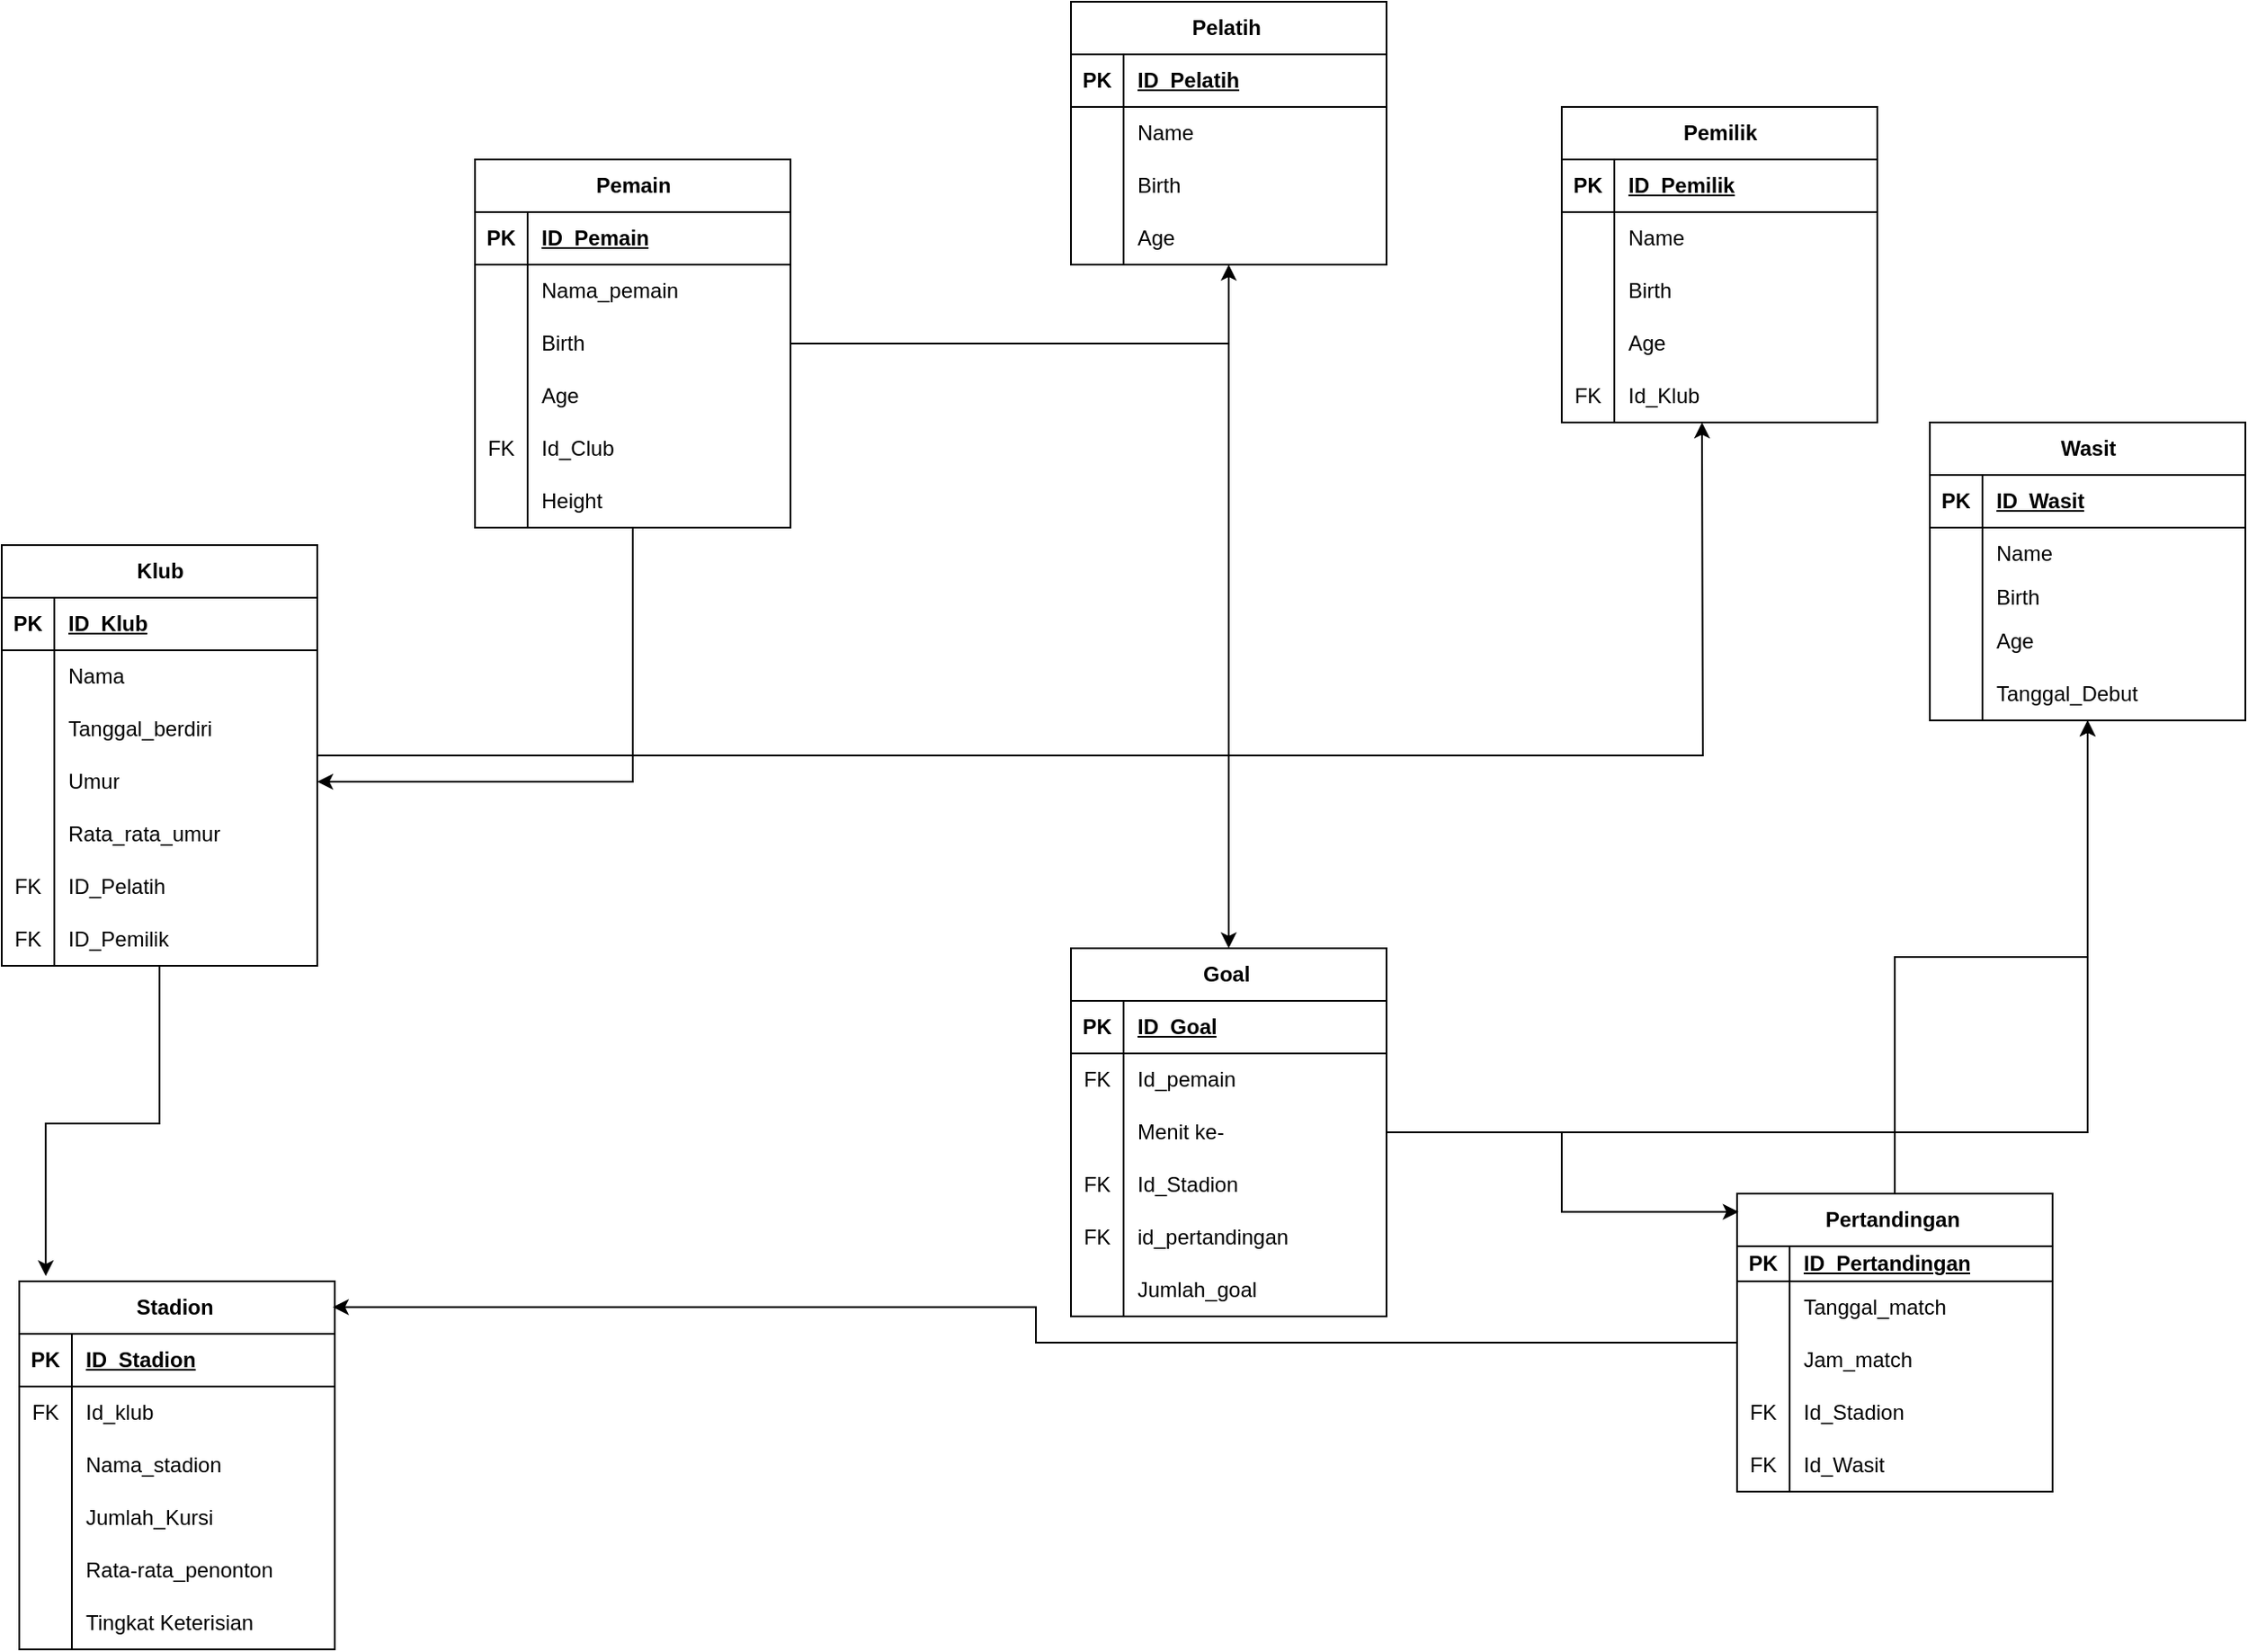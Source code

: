 <mxfile version="22.1.18" type="github">
  <diagram name="Page-1" id="god0_JiCSgRjfPZNy23H">
    <mxGraphModel dx="2087" dy="886" grid="1" gridSize="10" guides="1" tooltips="1" connect="1" arrows="1" fold="1" page="1" pageScale="1" pageWidth="1400" pageHeight="850" math="0" shadow="0">
      <root>
        <mxCell id="0" />
        <mxCell id="1" parent="0" />
        <mxCell id="mypdiia33xpa7MlyxXnr-2" style="edgeStyle=orthogonalEdgeStyle;rounded=0;orthogonalLoop=1;jettySize=auto;html=1;entryX=1;entryY=0.5;entryDx=0;entryDy=0;" parent="1" source="YpQGKmMzujjO2V1n66nq-1" target="YpQGKmMzujjO2V1n66nq-116" edge="1">
          <mxGeometry relative="1" as="geometry">
            <mxPoint x="250" y="740" as="targetPoint" />
          </mxGeometry>
        </mxCell>
        <mxCell id="mypdiia33xpa7MlyxXnr-3" style="edgeStyle=orthogonalEdgeStyle;rounded=0;orthogonalLoop=1;jettySize=auto;html=1;" parent="1" source="YpQGKmMzujjO2V1n66nq-1" target="YpQGKmMzujjO2V1n66nq-141" edge="1">
          <mxGeometry relative="1" as="geometry" />
        </mxCell>
        <mxCell id="YpQGKmMzujjO2V1n66nq-1" value="Pemain" style="shape=table;startSize=30;container=1;collapsible=1;childLayout=tableLayout;fixedRows=1;rowLines=0;fontStyle=1;align=center;resizeLast=1;html=1;" parent="1" vertex="1">
          <mxGeometry x="350" y="530" width="180" height="210" as="geometry" />
        </mxCell>
        <mxCell id="YpQGKmMzujjO2V1n66nq-2" value="" style="shape=tableRow;horizontal=0;startSize=0;swimlaneHead=0;swimlaneBody=0;fillColor=none;collapsible=0;dropTarget=0;points=[[0,0.5],[1,0.5]];portConstraint=eastwest;top=0;left=0;right=0;bottom=1;" parent="YpQGKmMzujjO2V1n66nq-1" vertex="1">
          <mxGeometry y="30" width="180" height="30" as="geometry" />
        </mxCell>
        <mxCell id="YpQGKmMzujjO2V1n66nq-3" value="PK" style="shape=partialRectangle;connectable=0;fillColor=none;top=0;left=0;bottom=0;right=0;fontStyle=1;overflow=hidden;whiteSpace=wrap;html=1;" parent="YpQGKmMzujjO2V1n66nq-2" vertex="1">
          <mxGeometry width="30" height="30" as="geometry">
            <mxRectangle width="30" height="30" as="alternateBounds" />
          </mxGeometry>
        </mxCell>
        <mxCell id="YpQGKmMzujjO2V1n66nq-4" value="ID_Pemain" style="shape=partialRectangle;connectable=0;fillColor=none;top=0;left=0;bottom=0;right=0;align=left;spacingLeft=6;fontStyle=5;overflow=hidden;whiteSpace=wrap;html=1;" parent="YpQGKmMzujjO2V1n66nq-2" vertex="1">
          <mxGeometry x="30" width="150" height="30" as="geometry">
            <mxRectangle width="150" height="30" as="alternateBounds" />
          </mxGeometry>
        </mxCell>
        <mxCell id="YpQGKmMzujjO2V1n66nq-5" value="" style="shape=tableRow;horizontal=0;startSize=0;swimlaneHead=0;swimlaneBody=0;fillColor=none;collapsible=0;dropTarget=0;points=[[0,0.5],[1,0.5]];portConstraint=eastwest;top=0;left=0;right=0;bottom=0;" parent="YpQGKmMzujjO2V1n66nq-1" vertex="1">
          <mxGeometry y="60" width="180" height="30" as="geometry" />
        </mxCell>
        <mxCell id="YpQGKmMzujjO2V1n66nq-6" value="" style="shape=partialRectangle;connectable=0;fillColor=none;top=0;left=0;bottom=0;right=0;editable=1;overflow=hidden;whiteSpace=wrap;html=1;" parent="YpQGKmMzujjO2V1n66nq-5" vertex="1">
          <mxGeometry width="30" height="30" as="geometry">
            <mxRectangle width="30" height="30" as="alternateBounds" />
          </mxGeometry>
        </mxCell>
        <mxCell id="YpQGKmMzujjO2V1n66nq-7" value="Nama_pemain" style="shape=partialRectangle;connectable=0;fillColor=none;top=0;left=0;bottom=0;right=0;align=left;spacingLeft=6;overflow=hidden;whiteSpace=wrap;html=1;" parent="YpQGKmMzujjO2V1n66nq-5" vertex="1">
          <mxGeometry x="30" width="150" height="30" as="geometry">
            <mxRectangle width="150" height="30" as="alternateBounds" />
          </mxGeometry>
        </mxCell>
        <mxCell id="YpQGKmMzujjO2V1n66nq-8" value="" style="shape=tableRow;horizontal=0;startSize=0;swimlaneHead=0;swimlaneBody=0;fillColor=none;collapsible=0;dropTarget=0;points=[[0,0.5],[1,0.5]];portConstraint=eastwest;top=0;left=0;right=0;bottom=0;" parent="YpQGKmMzujjO2V1n66nq-1" vertex="1">
          <mxGeometry y="90" width="180" height="30" as="geometry" />
        </mxCell>
        <mxCell id="YpQGKmMzujjO2V1n66nq-9" value="" style="shape=partialRectangle;connectable=0;fillColor=none;top=0;left=0;bottom=0;right=0;editable=1;overflow=hidden;whiteSpace=wrap;html=1;" parent="YpQGKmMzujjO2V1n66nq-8" vertex="1">
          <mxGeometry width="30" height="30" as="geometry">
            <mxRectangle width="30" height="30" as="alternateBounds" />
          </mxGeometry>
        </mxCell>
        <mxCell id="YpQGKmMzujjO2V1n66nq-10" value="Birth" style="shape=partialRectangle;connectable=0;fillColor=none;top=0;left=0;bottom=0;right=0;align=left;spacingLeft=6;overflow=hidden;whiteSpace=wrap;html=1;" parent="YpQGKmMzujjO2V1n66nq-8" vertex="1">
          <mxGeometry x="30" width="150" height="30" as="geometry">
            <mxRectangle width="150" height="30" as="alternateBounds" />
          </mxGeometry>
        </mxCell>
        <mxCell id="YpQGKmMzujjO2V1n66nq-27" value="" style="shape=tableRow;horizontal=0;startSize=0;swimlaneHead=0;swimlaneBody=0;fillColor=none;collapsible=0;dropTarget=0;points=[[0,0.5],[1,0.5]];portConstraint=eastwest;top=0;left=0;right=0;bottom=0;" parent="YpQGKmMzujjO2V1n66nq-1" vertex="1">
          <mxGeometry y="120" width="180" height="30" as="geometry" />
        </mxCell>
        <mxCell id="YpQGKmMzujjO2V1n66nq-28" value="" style="shape=partialRectangle;connectable=0;fillColor=none;top=0;left=0;bottom=0;right=0;editable=1;overflow=hidden;whiteSpace=wrap;html=1;" parent="YpQGKmMzujjO2V1n66nq-27" vertex="1">
          <mxGeometry width="30" height="30" as="geometry">
            <mxRectangle width="30" height="30" as="alternateBounds" />
          </mxGeometry>
        </mxCell>
        <mxCell id="YpQGKmMzujjO2V1n66nq-29" value="Age" style="shape=partialRectangle;connectable=0;fillColor=none;top=0;left=0;bottom=0;right=0;align=left;spacingLeft=6;overflow=hidden;whiteSpace=wrap;html=1;" parent="YpQGKmMzujjO2V1n66nq-27" vertex="1">
          <mxGeometry x="30" width="150" height="30" as="geometry">
            <mxRectangle width="150" height="30" as="alternateBounds" />
          </mxGeometry>
        </mxCell>
        <mxCell id="YpQGKmMzujjO2V1n66nq-97" value="" style="shape=tableRow;horizontal=0;startSize=0;swimlaneHead=0;swimlaneBody=0;fillColor=none;collapsible=0;dropTarget=0;points=[[0,0.5],[1,0.5]];portConstraint=eastwest;top=0;left=0;right=0;bottom=0;" parent="YpQGKmMzujjO2V1n66nq-1" vertex="1">
          <mxGeometry y="150" width="180" height="30" as="geometry" />
        </mxCell>
        <mxCell id="YpQGKmMzujjO2V1n66nq-98" value="FK" style="shape=partialRectangle;connectable=0;fillColor=none;top=0;left=0;bottom=0;right=0;editable=1;overflow=hidden;whiteSpace=wrap;html=1;" parent="YpQGKmMzujjO2V1n66nq-97" vertex="1">
          <mxGeometry width="30" height="30" as="geometry">
            <mxRectangle width="30" height="30" as="alternateBounds" />
          </mxGeometry>
        </mxCell>
        <mxCell id="YpQGKmMzujjO2V1n66nq-99" value="Id_Club" style="shape=partialRectangle;connectable=0;fillColor=none;top=0;left=0;bottom=0;right=0;align=left;spacingLeft=6;overflow=hidden;whiteSpace=wrap;html=1;" parent="YpQGKmMzujjO2V1n66nq-97" vertex="1">
          <mxGeometry x="30" width="150" height="30" as="geometry">
            <mxRectangle width="150" height="30" as="alternateBounds" />
          </mxGeometry>
        </mxCell>
        <mxCell id="YpQGKmMzujjO2V1n66nq-100" value="" style="shape=tableRow;horizontal=0;startSize=0;swimlaneHead=0;swimlaneBody=0;fillColor=none;collapsible=0;dropTarget=0;points=[[0,0.5],[1,0.5]];portConstraint=eastwest;top=0;left=0;right=0;bottom=0;" parent="YpQGKmMzujjO2V1n66nq-1" vertex="1">
          <mxGeometry y="180" width="180" height="30" as="geometry" />
        </mxCell>
        <mxCell id="YpQGKmMzujjO2V1n66nq-101" value="" style="shape=partialRectangle;connectable=0;fillColor=none;top=0;left=0;bottom=0;right=0;editable=1;overflow=hidden;whiteSpace=wrap;html=1;" parent="YpQGKmMzujjO2V1n66nq-100" vertex="1">
          <mxGeometry width="30" height="30" as="geometry">
            <mxRectangle width="30" height="30" as="alternateBounds" />
          </mxGeometry>
        </mxCell>
        <mxCell id="YpQGKmMzujjO2V1n66nq-102" value="Height" style="shape=partialRectangle;connectable=0;fillColor=none;top=0;left=0;bottom=0;right=0;align=left;spacingLeft=6;overflow=hidden;whiteSpace=wrap;html=1;" parent="YpQGKmMzujjO2V1n66nq-100" vertex="1">
          <mxGeometry x="30" width="150" height="30" as="geometry">
            <mxRectangle width="150" height="30" as="alternateBounds" />
          </mxGeometry>
        </mxCell>
        <mxCell id="YpQGKmMzujjO2V1n66nq-14" value="Wasit" style="shape=table;startSize=30;container=1;collapsible=1;childLayout=tableLayout;fixedRows=1;rowLines=0;fontStyle=1;align=center;resizeLast=1;html=1;" parent="1" vertex="1">
          <mxGeometry x="1180" y="680" width="180" height="170" as="geometry" />
        </mxCell>
        <mxCell id="YpQGKmMzujjO2V1n66nq-15" value="" style="shape=tableRow;horizontal=0;startSize=0;swimlaneHead=0;swimlaneBody=0;fillColor=none;collapsible=0;dropTarget=0;points=[[0,0.5],[1,0.5]];portConstraint=eastwest;top=0;left=0;right=0;bottom=1;" parent="YpQGKmMzujjO2V1n66nq-14" vertex="1">
          <mxGeometry y="30" width="180" height="30" as="geometry" />
        </mxCell>
        <mxCell id="YpQGKmMzujjO2V1n66nq-16" value="PK" style="shape=partialRectangle;connectable=0;fillColor=none;top=0;left=0;bottom=0;right=0;fontStyle=1;overflow=hidden;whiteSpace=wrap;html=1;" parent="YpQGKmMzujjO2V1n66nq-15" vertex="1">
          <mxGeometry width="30" height="30" as="geometry">
            <mxRectangle width="30" height="30" as="alternateBounds" />
          </mxGeometry>
        </mxCell>
        <mxCell id="YpQGKmMzujjO2V1n66nq-17" value="ID_Wasit" style="shape=partialRectangle;connectable=0;fillColor=none;top=0;left=0;bottom=0;right=0;align=left;spacingLeft=6;fontStyle=5;overflow=hidden;whiteSpace=wrap;html=1;" parent="YpQGKmMzujjO2V1n66nq-15" vertex="1">
          <mxGeometry x="30" width="150" height="30" as="geometry">
            <mxRectangle width="150" height="30" as="alternateBounds" />
          </mxGeometry>
        </mxCell>
        <mxCell id="YpQGKmMzujjO2V1n66nq-18" value="" style="shape=tableRow;horizontal=0;startSize=0;swimlaneHead=0;swimlaneBody=0;fillColor=none;collapsible=0;dropTarget=0;points=[[0,0.5],[1,0.5]];portConstraint=eastwest;top=0;left=0;right=0;bottom=0;" parent="YpQGKmMzujjO2V1n66nq-14" vertex="1">
          <mxGeometry y="60" width="180" height="30" as="geometry" />
        </mxCell>
        <mxCell id="YpQGKmMzujjO2V1n66nq-19" value="" style="shape=partialRectangle;connectable=0;fillColor=none;top=0;left=0;bottom=0;right=0;editable=1;overflow=hidden;whiteSpace=wrap;html=1;" parent="YpQGKmMzujjO2V1n66nq-18" vertex="1">
          <mxGeometry width="30" height="30" as="geometry">
            <mxRectangle width="30" height="30" as="alternateBounds" />
          </mxGeometry>
        </mxCell>
        <mxCell id="YpQGKmMzujjO2V1n66nq-20" value="Name" style="shape=partialRectangle;connectable=0;fillColor=none;top=0;left=0;bottom=0;right=0;align=left;spacingLeft=6;overflow=hidden;whiteSpace=wrap;html=1;" parent="YpQGKmMzujjO2V1n66nq-18" vertex="1">
          <mxGeometry x="30" width="150" height="30" as="geometry">
            <mxRectangle width="150" height="30" as="alternateBounds" />
          </mxGeometry>
        </mxCell>
        <mxCell id="YpQGKmMzujjO2V1n66nq-21" value="" style="shape=tableRow;horizontal=0;startSize=0;swimlaneHead=0;swimlaneBody=0;fillColor=none;collapsible=0;dropTarget=0;points=[[0,0.5],[1,0.5]];portConstraint=eastwest;top=0;left=0;right=0;bottom=0;" parent="YpQGKmMzujjO2V1n66nq-14" vertex="1">
          <mxGeometry y="90" width="180" height="20" as="geometry" />
        </mxCell>
        <mxCell id="YpQGKmMzujjO2V1n66nq-22" value="" style="shape=partialRectangle;connectable=0;fillColor=none;top=0;left=0;bottom=0;right=0;editable=1;overflow=hidden;whiteSpace=wrap;html=1;" parent="YpQGKmMzujjO2V1n66nq-21" vertex="1">
          <mxGeometry width="30" height="20" as="geometry">
            <mxRectangle width="30" height="20" as="alternateBounds" />
          </mxGeometry>
        </mxCell>
        <mxCell id="YpQGKmMzujjO2V1n66nq-23" value="Birth" style="shape=partialRectangle;connectable=0;fillColor=none;top=0;left=0;bottom=0;right=0;align=left;spacingLeft=6;overflow=hidden;whiteSpace=wrap;html=1;" parent="YpQGKmMzujjO2V1n66nq-21" vertex="1">
          <mxGeometry x="30" width="150" height="20" as="geometry">
            <mxRectangle width="150" height="20" as="alternateBounds" />
          </mxGeometry>
        </mxCell>
        <mxCell id="YpQGKmMzujjO2V1n66nq-24" value="" style="shape=tableRow;horizontal=0;startSize=0;swimlaneHead=0;swimlaneBody=0;fillColor=none;collapsible=0;dropTarget=0;points=[[0,0.5],[1,0.5]];portConstraint=eastwest;top=0;left=0;right=0;bottom=0;" parent="YpQGKmMzujjO2V1n66nq-14" vertex="1">
          <mxGeometry y="110" width="180" height="30" as="geometry" />
        </mxCell>
        <mxCell id="YpQGKmMzujjO2V1n66nq-25" value="" style="shape=partialRectangle;connectable=0;fillColor=none;top=0;left=0;bottom=0;right=0;editable=1;overflow=hidden;whiteSpace=wrap;html=1;" parent="YpQGKmMzujjO2V1n66nq-24" vertex="1">
          <mxGeometry width="30" height="30" as="geometry">
            <mxRectangle width="30" height="30" as="alternateBounds" />
          </mxGeometry>
        </mxCell>
        <mxCell id="YpQGKmMzujjO2V1n66nq-26" value="Age" style="shape=partialRectangle;connectable=0;fillColor=none;top=0;left=0;bottom=0;right=0;align=left;spacingLeft=6;overflow=hidden;whiteSpace=wrap;html=1;" parent="YpQGKmMzujjO2V1n66nq-24" vertex="1">
          <mxGeometry x="30" width="150" height="30" as="geometry">
            <mxRectangle width="150" height="30" as="alternateBounds" />
          </mxGeometry>
        </mxCell>
        <mxCell id="YpQGKmMzujjO2V1n66nq-33" value="" style="shape=tableRow;horizontal=0;startSize=0;swimlaneHead=0;swimlaneBody=0;fillColor=none;collapsible=0;dropTarget=0;points=[[0,0.5],[1,0.5]];portConstraint=eastwest;top=0;left=0;right=0;bottom=0;" parent="YpQGKmMzujjO2V1n66nq-14" vertex="1">
          <mxGeometry y="140" width="180" height="30" as="geometry" />
        </mxCell>
        <mxCell id="YpQGKmMzujjO2V1n66nq-34" value="" style="shape=partialRectangle;connectable=0;fillColor=none;top=0;left=0;bottom=0;right=0;editable=1;overflow=hidden;whiteSpace=wrap;html=1;" parent="YpQGKmMzujjO2V1n66nq-33" vertex="1">
          <mxGeometry width="30" height="30" as="geometry">
            <mxRectangle width="30" height="30" as="alternateBounds" />
          </mxGeometry>
        </mxCell>
        <mxCell id="YpQGKmMzujjO2V1n66nq-35" value="Tanggal_Debut" style="shape=partialRectangle;connectable=0;fillColor=none;top=0;left=0;bottom=0;right=0;align=left;spacingLeft=6;overflow=hidden;whiteSpace=wrap;html=1;" parent="YpQGKmMzujjO2V1n66nq-33" vertex="1">
          <mxGeometry x="30" width="150" height="30" as="geometry">
            <mxRectangle width="150" height="30" as="alternateBounds" />
          </mxGeometry>
        </mxCell>
        <mxCell id="YpQGKmMzujjO2V1n66nq-36" value="Pelatih&amp;nbsp;" style="shape=table;startSize=30;container=1;collapsible=1;childLayout=tableLayout;fixedRows=1;rowLines=0;fontStyle=1;align=center;resizeLast=1;html=1;" parent="1" vertex="1">
          <mxGeometry x="690" y="440" width="180" height="150" as="geometry" />
        </mxCell>
        <mxCell id="YpQGKmMzujjO2V1n66nq-37" value="" style="shape=tableRow;horizontal=0;startSize=0;swimlaneHead=0;swimlaneBody=0;fillColor=none;collapsible=0;dropTarget=0;points=[[0,0.5],[1,0.5]];portConstraint=eastwest;top=0;left=0;right=0;bottom=1;" parent="YpQGKmMzujjO2V1n66nq-36" vertex="1">
          <mxGeometry y="30" width="180" height="30" as="geometry" />
        </mxCell>
        <mxCell id="YpQGKmMzujjO2V1n66nq-38" value="PK" style="shape=partialRectangle;connectable=0;fillColor=none;top=0;left=0;bottom=0;right=0;fontStyle=1;overflow=hidden;whiteSpace=wrap;html=1;" parent="YpQGKmMzujjO2V1n66nq-37" vertex="1">
          <mxGeometry width="30" height="30" as="geometry">
            <mxRectangle width="30" height="30" as="alternateBounds" />
          </mxGeometry>
        </mxCell>
        <mxCell id="YpQGKmMzujjO2V1n66nq-39" value="ID_Pelatih" style="shape=partialRectangle;connectable=0;fillColor=none;top=0;left=0;bottom=0;right=0;align=left;spacingLeft=6;fontStyle=5;overflow=hidden;whiteSpace=wrap;html=1;" parent="YpQGKmMzujjO2V1n66nq-37" vertex="1">
          <mxGeometry x="30" width="150" height="30" as="geometry">
            <mxRectangle width="150" height="30" as="alternateBounds" />
          </mxGeometry>
        </mxCell>
        <mxCell id="YpQGKmMzujjO2V1n66nq-40" value="" style="shape=tableRow;horizontal=0;startSize=0;swimlaneHead=0;swimlaneBody=0;fillColor=none;collapsible=0;dropTarget=0;points=[[0,0.5],[1,0.5]];portConstraint=eastwest;top=0;left=0;right=0;bottom=0;" parent="YpQGKmMzujjO2V1n66nq-36" vertex="1">
          <mxGeometry y="60" width="180" height="30" as="geometry" />
        </mxCell>
        <mxCell id="YpQGKmMzujjO2V1n66nq-41" value="" style="shape=partialRectangle;connectable=0;fillColor=none;top=0;left=0;bottom=0;right=0;editable=1;overflow=hidden;whiteSpace=wrap;html=1;" parent="YpQGKmMzujjO2V1n66nq-40" vertex="1">
          <mxGeometry width="30" height="30" as="geometry">
            <mxRectangle width="30" height="30" as="alternateBounds" />
          </mxGeometry>
        </mxCell>
        <mxCell id="YpQGKmMzujjO2V1n66nq-42" value="Name" style="shape=partialRectangle;connectable=0;fillColor=none;top=0;left=0;bottom=0;right=0;align=left;spacingLeft=6;overflow=hidden;whiteSpace=wrap;html=1;" parent="YpQGKmMzujjO2V1n66nq-40" vertex="1">
          <mxGeometry x="30" width="150" height="30" as="geometry">
            <mxRectangle width="150" height="30" as="alternateBounds" />
          </mxGeometry>
        </mxCell>
        <mxCell id="YpQGKmMzujjO2V1n66nq-43" value="" style="shape=tableRow;horizontal=0;startSize=0;swimlaneHead=0;swimlaneBody=0;fillColor=none;collapsible=0;dropTarget=0;points=[[0,0.5],[1,0.5]];portConstraint=eastwest;top=0;left=0;right=0;bottom=0;" parent="YpQGKmMzujjO2V1n66nq-36" vertex="1">
          <mxGeometry y="90" width="180" height="30" as="geometry" />
        </mxCell>
        <mxCell id="YpQGKmMzujjO2V1n66nq-44" value="" style="shape=partialRectangle;connectable=0;fillColor=none;top=0;left=0;bottom=0;right=0;editable=1;overflow=hidden;whiteSpace=wrap;html=1;" parent="YpQGKmMzujjO2V1n66nq-43" vertex="1">
          <mxGeometry width="30" height="30" as="geometry">
            <mxRectangle width="30" height="30" as="alternateBounds" />
          </mxGeometry>
        </mxCell>
        <mxCell id="YpQGKmMzujjO2V1n66nq-45" value="Birth" style="shape=partialRectangle;connectable=0;fillColor=none;top=0;left=0;bottom=0;right=0;align=left;spacingLeft=6;overflow=hidden;whiteSpace=wrap;html=1;" parent="YpQGKmMzujjO2V1n66nq-43" vertex="1">
          <mxGeometry x="30" width="150" height="30" as="geometry">
            <mxRectangle width="150" height="30" as="alternateBounds" />
          </mxGeometry>
        </mxCell>
        <mxCell id="YpQGKmMzujjO2V1n66nq-49" value="" style="shape=tableRow;horizontal=0;startSize=0;swimlaneHead=0;swimlaneBody=0;fillColor=none;collapsible=0;dropTarget=0;points=[[0,0.5],[1,0.5]];portConstraint=eastwest;top=0;left=0;right=0;bottom=0;" parent="YpQGKmMzujjO2V1n66nq-36" vertex="1">
          <mxGeometry y="120" width="180" height="30" as="geometry" />
        </mxCell>
        <mxCell id="YpQGKmMzujjO2V1n66nq-50" value="" style="shape=partialRectangle;connectable=0;fillColor=none;top=0;left=0;bottom=0;right=0;editable=1;overflow=hidden;whiteSpace=wrap;html=1;" parent="YpQGKmMzujjO2V1n66nq-49" vertex="1">
          <mxGeometry width="30" height="30" as="geometry">
            <mxRectangle width="30" height="30" as="alternateBounds" />
          </mxGeometry>
        </mxCell>
        <mxCell id="YpQGKmMzujjO2V1n66nq-51" value="Age" style="shape=partialRectangle;connectable=0;fillColor=none;top=0;left=0;bottom=0;right=0;align=left;spacingLeft=6;overflow=hidden;whiteSpace=wrap;html=1;" parent="YpQGKmMzujjO2V1n66nq-49" vertex="1">
          <mxGeometry x="30" width="150" height="30" as="geometry">
            <mxRectangle width="150" height="30" as="alternateBounds" />
          </mxGeometry>
        </mxCell>
        <mxCell id="YpQGKmMzujjO2V1n66nq-52" value="Stadion&amp;nbsp;" style="shape=table;startSize=30;container=1;collapsible=1;childLayout=tableLayout;fixedRows=1;rowLines=0;fontStyle=1;align=center;resizeLast=1;html=1;" parent="1" vertex="1">
          <mxGeometry x="90" y="1170" width="180" height="210" as="geometry" />
        </mxCell>
        <mxCell id="YpQGKmMzujjO2V1n66nq-53" value="" style="shape=tableRow;horizontal=0;startSize=0;swimlaneHead=0;swimlaneBody=0;fillColor=none;collapsible=0;dropTarget=0;points=[[0,0.5],[1,0.5]];portConstraint=eastwest;top=0;left=0;right=0;bottom=1;" parent="YpQGKmMzujjO2V1n66nq-52" vertex="1">
          <mxGeometry y="30" width="180" height="30" as="geometry" />
        </mxCell>
        <mxCell id="YpQGKmMzujjO2V1n66nq-54" value="PK" style="shape=partialRectangle;connectable=0;fillColor=none;top=0;left=0;bottom=0;right=0;fontStyle=1;overflow=hidden;whiteSpace=wrap;html=1;" parent="YpQGKmMzujjO2V1n66nq-53" vertex="1">
          <mxGeometry width="30" height="30" as="geometry">
            <mxRectangle width="30" height="30" as="alternateBounds" />
          </mxGeometry>
        </mxCell>
        <mxCell id="YpQGKmMzujjO2V1n66nq-55" value="ID_Stadion" style="shape=partialRectangle;connectable=0;fillColor=none;top=0;left=0;bottom=0;right=0;align=left;spacingLeft=6;fontStyle=5;overflow=hidden;whiteSpace=wrap;html=1;" parent="YpQGKmMzujjO2V1n66nq-53" vertex="1">
          <mxGeometry x="30" width="150" height="30" as="geometry">
            <mxRectangle width="150" height="30" as="alternateBounds" />
          </mxGeometry>
        </mxCell>
        <mxCell id="YpQGKmMzujjO2V1n66nq-56" value="" style="shape=tableRow;horizontal=0;startSize=0;swimlaneHead=0;swimlaneBody=0;fillColor=none;collapsible=0;dropTarget=0;points=[[0,0.5],[1,0.5]];portConstraint=eastwest;top=0;left=0;right=0;bottom=0;" parent="YpQGKmMzujjO2V1n66nq-52" vertex="1">
          <mxGeometry y="60" width="180" height="30" as="geometry" />
        </mxCell>
        <mxCell id="YpQGKmMzujjO2V1n66nq-57" value="FK" style="shape=partialRectangle;connectable=0;fillColor=none;top=0;left=0;bottom=0;right=0;editable=1;overflow=hidden;whiteSpace=wrap;html=1;" parent="YpQGKmMzujjO2V1n66nq-56" vertex="1">
          <mxGeometry width="30" height="30" as="geometry">
            <mxRectangle width="30" height="30" as="alternateBounds" />
          </mxGeometry>
        </mxCell>
        <mxCell id="YpQGKmMzujjO2V1n66nq-58" value="Id_klub" style="shape=partialRectangle;connectable=0;fillColor=none;top=0;left=0;bottom=0;right=0;align=left;spacingLeft=6;overflow=hidden;whiteSpace=wrap;html=1;" parent="YpQGKmMzujjO2V1n66nq-56" vertex="1">
          <mxGeometry x="30" width="150" height="30" as="geometry">
            <mxRectangle width="150" height="30" as="alternateBounds" />
          </mxGeometry>
        </mxCell>
        <mxCell id="YpQGKmMzujjO2V1n66nq-59" value="" style="shape=tableRow;horizontal=0;startSize=0;swimlaneHead=0;swimlaneBody=0;fillColor=none;collapsible=0;dropTarget=0;points=[[0,0.5],[1,0.5]];portConstraint=eastwest;top=0;left=0;right=0;bottom=0;" parent="YpQGKmMzujjO2V1n66nq-52" vertex="1">
          <mxGeometry y="90" width="180" height="30" as="geometry" />
        </mxCell>
        <mxCell id="YpQGKmMzujjO2V1n66nq-60" value="" style="shape=partialRectangle;connectable=0;fillColor=none;top=0;left=0;bottom=0;right=0;editable=1;overflow=hidden;whiteSpace=wrap;html=1;" parent="YpQGKmMzujjO2V1n66nq-59" vertex="1">
          <mxGeometry width="30" height="30" as="geometry">
            <mxRectangle width="30" height="30" as="alternateBounds" />
          </mxGeometry>
        </mxCell>
        <mxCell id="YpQGKmMzujjO2V1n66nq-61" value="Nama_stadion" style="shape=partialRectangle;connectable=0;fillColor=none;top=0;left=0;bottom=0;right=0;align=left;spacingLeft=6;overflow=hidden;whiteSpace=wrap;html=1;" parent="YpQGKmMzujjO2V1n66nq-59" vertex="1">
          <mxGeometry x="30" width="150" height="30" as="geometry">
            <mxRectangle width="150" height="30" as="alternateBounds" />
          </mxGeometry>
        </mxCell>
        <mxCell id="YpQGKmMzujjO2V1n66nq-62" value="" style="shape=tableRow;horizontal=0;startSize=0;swimlaneHead=0;swimlaneBody=0;fillColor=none;collapsible=0;dropTarget=0;points=[[0,0.5],[1,0.5]];portConstraint=eastwest;top=0;left=0;right=0;bottom=0;" parent="YpQGKmMzujjO2V1n66nq-52" vertex="1">
          <mxGeometry y="120" width="180" height="30" as="geometry" />
        </mxCell>
        <mxCell id="YpQGKmMzujjO2V1n66nq-63" value="" style="shape=partialRectangle;connectable=0;fillColor=none;top=0;left=0;bottom=0;right=0;editable=1;overflow=hidden;whiteSpace=wrap;html=1;" parent="YpQGKmMzujjO2V1n66nq-62" vertex="1">
          <mxGeometry width="30" height="30" as="geometry">
            <mxRectangle width="30" height="30" as="alternateBounds" />
          </mxGeometry>
        </mxCell>
        <mxCell id="YpQGKmMzujjO2V1n66nq-64" value="Jumlah_Kursi" style="shape=partialRectangle;connectable=0;fillColor=none;top=0;left=0;bottom=0;right=0;align=left;spacingLeft=6;overflow=hidden;whiteSpace=wrap;html=1;" parent="YpQGKmMzujjO2V1n66nq-62" vertex="1">
          <mxGeometry x="30" width="150" height="30" as="geometry">
            <mxRectangle width="150" height="30" as="alternateBounds" />
          </mxGeometry>
        </mxCell>
        <mxCell id="YpQGKmMzujjO2V1n66nq-65" value="" style="shape=tableRow;horizontal=0;startSize=0;swimlaneHead=0;swimlaneBody=0;fillColor=none;collapsible=0;dropTarget=0;points=[[0,0.5],[1,0.5]];portConstraint=eastwest;top=0;left=0;right=0;bottom=0;" parent="YpQGKmMzujjO2V1n66nq-52" vertex="1">
          <mxGeometry y="150" width="180" height="30" as="geometry" />
        </mxCell>
        <mxCell id="YpQGKmMzujjO2V1n66nq-66" value="" style="shape=partialRectangle;connectable=0;fillColor=none;top=0;left=0;bottom=0;right=0;editable=1;overflow=hidden;whiteSpace=wrap;html=1;" parent="YpQGKmMzujjO2V1n66nq-65" vertex="1">
          <mxGeometry width="30" height="30" as="geometry">
            <mxRectangle width="30" height="30" as="alternateBounds" />
          </mxGeometry>
        </mxCell>
        <mxCell id="YpQGKmMzujjO2V1n66nq-67" value="Rata-rata_penonton" style="shape=partialRectangle;connectable=0;fillColor=none;top=0;left=0;bottom=0;right=0;align=left;spacingLeft=6;overflow=hidden;whiteSpace=wrap;html=1;" parent="YpQGKmMzujjO2V1n66nq-65" vertex="1">
          <mxGeometry x="30" width="150" height="30" as="geometry">
            <mxRectangle width="150" height="30" as="alternateBounds" />
          </mxGeometry>
        </mxCell>
        <mxCell id="YpQGKmMzujjO2V1n66nq-122" value="" style="shape=tableRow;horizontal=0;startSize=0;swimlaneHead=0;swimlaneBody=0;fillColor=none;collapsible=0;dropTarget=0;points=[[0,0.5],[1,0.5]];portConstraint=eastwest;top=0;left=0;right=0;bottom=0;" parent="YpQGKmMzujjO2V1n66nq-52" vertex="1">
          <mxGeometry y="180" width="180" height="30" as="geometry" />
        </mxCell>
        <mxCell id="YpQGKmMzujjO2V1n66nq-123" value="" style="shape=partialRectangle;connectable=0;fillColor=none;top=0;left=0;bottom=0;right=0;editable=1;overflow=hidden;whiteSpace=wrap;html=1;" parent="YpQGKmMzujjO2V1n66nq-122" vertex="1">
          <mxGeometry width="30" height="30" as="geometry">
            <mxRectangle width="30" height="30" as="alternateBounds" />
          </mxGeometry>
        </mxCell>
        <mxCell id="YpQGKmMzujjO2V1n66nq-124" value="Tingkat Keterisian" style="shape=partialRectangle;connectable=0;fillColor=none;top=0;left=0;bottom=0;right=0;align=left;spacingLeft=6;overflow=hidden;whiteSpace=wrap;html=1;" parent="YpQGKmMzujjO2V1n66nq-122" vertex="1">
          <mxGeometry x="30" width="150" height="30" as="geometry">
            <mxRectangle width="150" height="30" as="alternateBounds" />
          </mxGeometry>
        </mxCell>
        <mxCell id="YpQGKmMzujjO2V1n66nq-68" value="Pemilik" style="shape=table;startSize=30;container=1;collapsible=1;childLayout=tableLayout;fixedRows=1;rowLines=0;fontStyle=1;align=center;resizeLast=1;html=1;" parent="1" vertex="1">
          <mxGeometry x="970" y="500" width="180" height="180" as="geometry" />
        </mxCell>
        <mxCell id="YpQGKmMzujjO2V1n66nq-69" value="" style="shape=tableRow;horizontal=0;startSize=0;swimlaneHead=0;swimlaneBody=0;fillColor=none;collapsible=0;dropTarget=0;points=[[0,0.5],[1,0.5]];portConstraint=eastwest;top=0;left=0;right=0;bottom=1;" parent="YpQGKmMzujjO2V1n66nq-68" vertex="1">
          <mxGeometry y="30" width="180" height="30" as="geometry" />
        </mxCell>
        <mxCell id="YpQGKmMzujjO2V1n66nq-70" value="PK" style="shape=partialRectangle;connectable=0;fillColor=none;top=0;left=0;bottom=0;right=0;fontStyle=1;overflow=hidden;whiteSpace=wrap;html=1;" parent="YpQGKmMzujjO2V1n66nq-69" vertex="1">
          <mxGeometry width="30" height="30" as="geometry">
            <mxRectangle width="30" height="30" as="alternateBounds" />
          </mxGeometry>
        </mxCell>
        <mxCell id="YpQGKmMzujjO2V1n66nq-71" value="ID_Pemilik" style="shape=partialRectangle;connectable=0;fillColor=none;top=0;left=0;bottom=0;right=0;align=left;spacingLeft=6;fontStyle=5;overflow=hidden;whiteSpace=wrap;html=1;" parent="YpQGKmMzujjO2V1n66nq-69" vertex="1">
          <mxGeometry x="30" width="150" height="30" as="geometry">
            <mxRectangle width="150" height="30" as="alternateBounds" />
          </mxGeometry>
        </mxCell>
        <mxCell id="YpQGKmMzujjO2V1n66nq-72" value="" style="shape=tableRow;horizontal=0;startSize=0;swimlaneHead=0;swimlaneBody=0;fillColor=none;collapsible=0;dropTarget=0;points=[[0,0.5],[1,0.5]];portConstraint=eastwest;top=0;left=0;right=0;bottom=0;" parent="YpQGKmMzujjO2V1n66nq-68" vertex="1">
          <mxGeometry y="60" width="180" height="30" as="geometry" />
        </mxCell>
        <mxCell id="YpQGKmMzujjO2V1n66nq-73" value="" style="shape=partialRectangle;connectable=0;fillColor=none;top=0;left=0;bottom=0;right=0;editable=1;overflow=hidden;whiteSpace=wrap;html=1;" parent="YpQGKmMzujjO2V1n66nq-72" vertex="1">
          <mxGeometry width="30" height="30" as="geometry">
            <mxRectangle width="30" height="30" as="alternateBounds" />
          </mxGeometry>
        </mxCell>
        <mxCell id="YpQGKmMzujjO2V1n66nq-74" value="Name" style="shape=partialRectangle;connectable=0;fillColor=none;top=0;left=0;bottom=0;right=0;align=left;spacingLeft=6;overflow=hidden;whiteSpace=wrap;html=1;" parent="YpQGKmMzujjO2V1n66nq-72" vertex="1">
          <mxGeometry x="30" width="150" height="30" as="geometry">
            <mxRectangle width="150" height="30" as="alternateBounds" />
          </mxGeometry>
        </mxCell>
        <mxCell id="YpQGKmMzujjO2V1n66nq-75" value="" style="shape=tableRow;horizontal=0;startSize=0;swimlaneHead=0;swimlaneBody=0;fillColor=none;collapsible=0;dropTarget=0;points=[[0,0.5],[1,0.5]];portConstraint=eastwest;top=0;left=0;right=0;bottom=0;" parent="YpQGKmMzujjO2V1n66nq-68" vertex="1">
          <mxGeometry y="90" width="180" height="30" as="geometry" />
        </mxCell>
        <mxCell id="YpQGKmMzujjO2V1n66nq-76" value="" style="shape=partialRectangle;connectable=0;fillColor=none;top=0;left=0;bottom=0;right=0;editable=1;overflow=hidden;whiteSpace=wrap;html=1;" parent="YpQGKmMzujjO2V1n66nq-75" vertex="1">
          <mxGeometry width="30" height="30" as="geometry">
            <mxRectangle width="30" height="30" as="alternateBounds" />
          </mxGeometry>
        </mxCell>
        <mxCell id="YpQGKmMzujjO2V1n66nq-77" value="Birth" style="shape=partialRectangle;connectable=0;fillColor=none;top=0;left=0;bottom=0;right=0;align=left;spacingLeft=6;overflow=hidden;whiteSpace=wrap;html=1;" parent="YpQGKmMzujjO2V1n66nq-75" vertex="1">
          <mxGeometry x="30" width="150" height="30" as="geometry">
            <mxRectangle width="150" height="30" as="alternateBounds" />
          </mxGeometry>
        </mxCell>
        <mxCell id="YpQGKmMzujjO2V1n66nq-78" value="" style="shape=tableRow;horizontal=0;startSize=0;swimlaneHead=0;swimlaneBody=0;fillColor=none;collapsible=0;dropTarget=0;points=[[0,0.5],[1,0.5]];portConstraint=eastwest;top=0;left=0;right=0;bottom=0;" parent="YpQGKmMzujjO2V1n66nq-68" vertex="1">
          <mxGeometry y="120" width="180" height="30" as="geometry" />
        </mxCell>
        <mxCell id="YpQGKmMzujjO2V1n66nq-79" value="" style="shape=partialRectangle;connectable=0;fillColor=none;top=0;left=0;bottom=0;right=0;editable=1;overflow=hidden;whiteSpace=wrap;html=1;" parent="YpQGKmMzujjO2V1n66nq-78" vertex="1">
          <mxGeometry width="30" height="30" as="geometry">
            <mxRectangle width="30" height="30" as="alternateBounds" />
          </mxGeometry>
        </mxCell>
        <mxCell id="YpQGKmMzujjO2V1n66nq-80" value="Age" style="shape=partialRectangle;connectable=0;fillColor=none;top=0;left=0;bottom=0;right=0;align=left;spacingLeft=6;overflow=hidden;whiteSpace=wrap;html=1;" parent="YpQGKmMzujjO2V1n66nq-78" vertex="1">
          <mxGeometry x="30" width="150" height="30" as="geometry">
            <mxRectangle width="150" height="30" as="alternateBounds" />
          </mxGeometry>
        </mxCell>
        <mxCell id="YpQGKmMzujjO2V1n66nq-81" value="" style="shape=tableRow;horizontal=0;startSize=0;swimlaneHead=0;swimlaneBody=0;fillColor=none;collapsible=0;dropTarget=0;points=[[0,0.5],[1,0.5]];portConstraint=eastwest;top=0;left=0;right=0;bottom=0;" parent="YpQGKmMzujjO2V1n66nq-68" vertex="1">
          <mxGeometry y="150" width="180" height="30" as="geometry" />
        </mxCell>
        <mxCell id="YpQGKmMzujjO2V1n66nq-82" value="FK" style="shape=partialRectangle;connectable=0;fillColor=none;top=0;left=0;bottom=0;right=0;editable=1;overflow=hidden;whiteSpace=wrap;html=1;" parent="YpQGKmMzujjO2V1n66nq-81" vertex="1">
          <mxGeometry width="30" height="30" as="geometry">
            <mxRectangle width="30" height="30" as="alternateBounds" />
          </mxGeometry>
        </mxCell>
        <mxCell id="YpQGKmMzujjO2V1n66nq-83" value="Id_Klub" style="shape=partialRectangle;connectable=0;fillColor=none;top=0;left=0;bottom=0;right=0;align=left;spacingLeft=6;overflow=hidden;whiteSpace=wrap;html=1;" parent="YpQGKmMzujjO2V1n66nq-81" vertex="1">
          <mxGeometry x="30" width="150" height="30" as="geometry">
            <mxRectangle width="150" height="30" as="alternateBounds" />
          </mxGeometry>
        </mxCell>
        <mxCell id="mypdiia33xpa7MlyxXnr-4" style="edgeStyle=orthogonalEdgeStyle;rounded=0;orthogonalLoop=1;jettySize=auto;html=1;" parent="1" source="YpQGKmMzujjO2V1n66nq-106" target="YpQGKmMzujjO2V1n66nq-36" edge="1">
          <mxGeometry relative="1" as="geometry" />
        </mxCell>
        <mxCell id="mypdiia33xpa7MlyxXnr-12" style="edgeStyle=orthogonalEdgeStyle;rounded=0;orthogonalLoop=1;jettySize=auto;html=1;" parent="1" source="YpQGKmMzujjO2V1n66nq-106" edge="1">
          <mxGeometry relative="1" as="geometry">
            <mxPoint x="1050" y="680.0" as="targetPoint" />
          </mxGeometry>
        </mxCell>
        <mxCell id="YpQGKmMzujjO2V1n66nq-106" value="Klub" style="shape=table;startSize=30;container=1;collapsible=1;childLayout=tableLayout;fixedRows=1;rowLines=0;fontStyle=1;align=center;resizeLast=1;html=1;" parent="1" vertex="1">
          <mxGeometry x="80" y="750" width="180" height="240" as="geometry" />
        </mxCell>
        <mxCell id="YpQGKmMzujjO2V1n66nq-107" value="" style="shape=tableRow;horizontal=0;startSize=0;swimlaneHead=0;swimlaneBody=0;fillColor=none;collapsible=0;dropTarget=0;points=[[0,0.5],[1,0.5]];portConstraint=eastwest;top=0;left=0;right=0;bottom=1;" parent="YpQGKmMzujjO2V1n66nq-106" vertex="1">
          <mxGeometry y="30" width="180" height="30" as="geometry" />
        </mxCell>
        <mxCell id="YpQGKmMzujjO2V1n66nq-108" value="PK" style="shape=partialRectangle;connectable=0;fillColor=none;top=0;left=0;bottom=0;right=0;fontStyle=1;overflow=hidden;whiteSpace=wrap;html=1;" parent="YpQGKmMzujjO2V1n66nq-107" vertex="1">
          <mxGeometry width="30" height="30" as="geometry">
            <mxRectangle width="30" height="30" as="alternateBounds" />
          </mxGeometry>
        </mxCell>
        <mxCell id="YpQGKmMzujjO2V1n66nq-109" value="ID_Klub" style="shape=partialRectangle;connectable=0;fillColor=none;top=0;left=0;bottom=0;right=0;align=left;spacingLeft=6;fontStyle=5;overflow=hidden;whiteSpace=wrap;html=1;" parent="YpQGKmMzujjO2V1n66nq-107" vertex="1">
          <mxGeometry x="30" width="150" height="30" as="geometry">
            <mxRectangle width="150" height="30" as="alternateBounds" />
          </mxGeometry>
        </mxCell>
        <mxCell id="YpQGKmMzujjO2V1n66nq-110" value="" style="shape=tableRow;horizontal=0;startSize=0;swimlaneHead=0;swimlaneBody=0;fillColor=none;collapsible=0;dropTarget=0;points=[[0,0.5],[1,0.5]];portConstraint=eastwest;top=0;left=0;right=0;bottom=0;" parent="YpQGKmMzujjO2V1n66nq-106" vertex="1">
          <mxGeometry y="60" width="180" height="30" as="geometry" />
        </mxCell>
        <mxCell id="YpQGKmMzujjO2V1n66nq-111" value="" style="shape=partialRectangle;connectable=0;fillColor=none;top=0;left=0;bottom=0;right=0;editable=1;overflow=hidden;whiteSpace=wrap;html=1;" parent="YpQGKmMzujjO2V1n66nq-110" vertex="1">
          <mxGeometry width="30" height="30" as="geometry">
            <mxRectangle width="30" height="30" as="alternateBounds" />
          </mxGeometry>
        </mxCell>
        <mxCell id="YpQGKmMzujjO2V1n66nq-112" value="Nama" style="shape=partialRectangle;connectable=0;fillColor=none;top=0;left=0;bottom=0;right=0;align=left;spacingLeft=6;overflow=hidden;whiteSpace=wrap;html=1;" parent="YpQGKmMzujjO2V1n66nq-110" vertex="1">
          <mxGeometry x="30" width="150" height="30" as="geometry">
            <mxRectangle width="150" height="30" as="alternateBounds" />
          </mxGeometry>
        </mxCell>
        <mxCell id="YpQGKmMzujjO2V1n66nq-113" value="" style="shape=tableRow;horizontal=0;startSize=0;swimlaneHead=0;swimlaneBody=0;fillColor=none;collapsible=0;dropTarget=0;points=[[0,0.5],[1,0.5]];portConstraint=eastwest;top=0;left=0;right=0;bottom=0;" parent="YpQGKmMzujjO2V1n66nq-106" vertex="1">
          <mxGeometry y="90" width="180" height="30" as="geometry" />
        </mxCell>
        <mxCell id="YpQGKmMzujjO2V1n66nq-114" value="" style="shape=partialRectangle;connectable=0;fillColor=none;top=0;left=0;bottom=0;right=0;editable=1;overflow=hidden;whiteSpace=wrap;html=1;" parent="YpQGKmMzujjO2V1n66nq-113" vertex="1">
          <mxGeometry width="30" height="30" as="geometry">
            <mxRectangle width="30" height="30" as="alternateBounds" />
          </mxGeometry>
        </mxCell>
        <mxCell id="YpQGKmMzujjO2V1n66nq-115" value="Tanggal_berdiri" style="shape=partialRectangle;connectable=0;fillColor=none;top=0;left=0;bottom=0;right=0;align=left;spacingLeft=6;overflow=hidden;whiteSpace=wrap;html=1;" parent="YpQGKmMzujjO2V1n66nq-113" vertex="1">
          <mxGeometry x="30" width="150" height="30" as="geometry">
            <mxRectangle width="150" height="30" as="alternateBounds" />
          </mxGeometry>
        </mxCell>
        <mxCell id="YpQGKmMzujjO2V1n66nq-116" value="" style="shape=tableRow;horizontal=0;startSize=0;swimlaneHead=0;swimlaneBody=0;fillColor=none;collapsible=0;dropTarget=0;points=[[0,0.5],[1,0.5]];portConstraint=eastwest;top=0;left=0;right=0;bottom=0;" parent="YpQGKmMzujjO2V1n66nq-106" vertex="1">
          <mxGeometry y="120" width="180" height="30" as="geometry" />
        </mxCell>
        <mxCell id="YpQGKmMzujjO2V1n66nq-117" value="" style="shape=partialRectangle;connectable=0;fillColor=none;top=0;left=0;bottom=0;right=0;editable=1;overflow=hidden;whiteSpace=wrap;html=1;" parent="YpQGKmMzujjO2V1n66nq-116" vertex="1">
          <mxGeometry width="30" height="30" as="geometry">
            <mxRectangle width="30" height="30" as="alternateBounds" />
          </mxGeometry>
        </mxCell>
        <mxCell id="YpQGKmMzujjO2V1n66nq-118" value="Umur" style="shape=partialRectangle;connectable=0;fillColor=none;top=0;left=0;bottom=0;right=0;align=left;spacingLeft=6;overflow=hidden;whiteSpace=wrap;html=1;" parent="YpQGKmMzujjO2V1n66nq-116" vertex="1">
          <mxGeometry x="30" width="150" height="30" as="geometry">
            <mxRectangle width="150" height="30" as="alternateBounds" />
          </mxGeometry>
        </mxCell>
        <mxCell id="YpQGKmMzujjO2V1n66nq-119" value="" style="shape=tableRow;horizontal=0;startSize=0;swimlaneHead=0;swimlaneBody=0;fillColor=none;collapsible=0;dropTarget=0;points=[[0,0.5],[1,0.5]];portConstraint=eastwest;top=0;left=0;right=0;bottom=0;" parent="YpQGKmMzujjO2V1n66nq-106" vertex="1">
          <mxGeometry y="150" width="180" height="30" as="geometry" />
        </mxCell>
        <mxCell id="YpQGKmMzujjO2V1n66nq-120" value="" style="shape=partialRectangle;connectable=0;fillColor=none;top=0;left=0;bottom=0;right=0;editable=1;overflow=hidden;whiteSpace=wrap;html=1;" parent="YpQGKmMzujjO2V1n66nq-119" vertex="1">
          <mxGeometry width="30" height="30" as="geometry">
            <mxRectangle width="30" height="30" as="alternateBounds" />
          </mxGeometry>
        </mxCell>
        <mxCell id="YpQGKmMzujjO2V1n66nq-121" value="Rata_rata_umur" style="shape=partialRectangle;connectable=0;fillColor=none;top=0;left=0;bottom=0;right=0;align=left;spacingLeft=6;overflow=hidden;whiteSpace=wrap;html=1;" parent="YpQGKmMzujjO2V1n66nq-119" vertex="1">
          <mxGeometry x="30" width="150" height="30" as="geometry">
            <mxRectangle width="150" height="30" as="alternateBounds" />
          </mxGeometry>
        </mxCell>
        <mxCell id="mypdiia33xpa7MlyxXnr-5" value="" style="shape=tableRow;horizontal=0;startSize=0;swimlaneHead=0;swimlaneBody=0;fillColor=none;collapsible=0;dropTarget=0;points=[[0,0.5],[1,0.5]];portConstraint=eastwest;top=0;left=0;right=0;bottom=0;" parent="YpQGKmMzujjO2V1n66nq-106" vertex="1">
          <mxGeometry y="180" width="180" height="30" as="geometry" />
        </mxCell>
        <mxCell id="mypdiia33xpa7MlyxXnr-6" value="FK" style="shape=partialRectangle;connectable=0;fillColor=none;top=0;left=0;bottom=0;right=0;editable=1;overflow=hidden;whiteSpace=wrap;html=1;" parent="mypdiia33xpa7MlyxXnr-5" vertex="1">
          <mxGeometry width="30" height="30" as="geometry">
            <mxRectangle width="30" height="30" as="alternateBounds" />
          </mxGeometry>
        </mxCell>
        <mxCell id="mypdiia33xpa7MlyxXnr-7" value="ID_Pelatih" style="shape=partialRectangle;connectable=0;fillColor=none;top=0;left=0;bottom=0;right=0;align=left;spacingLeft=6;overflow=hidden;whiteSpace=wrap;html=1;" parent="mypdiia33xpa7MlyxXnr-5" vertex="1">
          <mxGeometry x="30" width="150" height="30" as="geometry">
            <mxRectangle width="150" height="30" as="alternateBounds" />
          </mxGeometry>
        </mxCell>
        <mxCell id="mypdiia33xpa7MlyxXnr-8" value="" style="shape=tableRow;horizontal=0;startSize=0;swimlaneHead=0;swimlaneBody=0;fillColor=none;collapsible=0;dropTarget=0;points=[[0,0.5],[1,0.5]];portConstraint=eastwest;top=0;left=0;right=0;bottom=0;" parent="YpQGKmMzujjO2V1n66nq-106" vertex="1">
          <mxGeometry y="210" width="180" height="30" as="geometry" />
        </mxCell>
        <mxCell id="mypdiia33xpa7MlyxXnr-9" value="FK" style="shape=partialRectangle;connectable=0;fillColor=none;top=0;left=0;bottom=0;right=0;editable=1;overflow=hidden;whiteSpace=wrap;html=1;" parent="mypdiia33xpa7MlyxXnr-8" vertex="1">
          <mxGeometry width="30" height="30" as="geometry">
            <mxRectangle width="30" height="30" as="alternateBounds" />
          </mxGeometry>
        </mxCell>
        <mxCell id="mypdiia33xpa7MlyxXnr-10" value="ID_Pemilik&amp;nbsp;" style="shape=partialRectangle;connectable=0;fillColor=none;top=0;left=0;bottom=0;right=0;align=left;spacingLeft=6;overflow=hidden;whiteSpace=wrap;html=1;" parent="mypdiia33xpa7MlyxXnr-8" vertex="1">
          <mxGeometry x="30" width="150" height="30" as="geometry">
            <mxRectangle width="150" height="30" as="alternateBounds" />
          </mxGeometry>
        </mxCell>
        <mxCell id="mypdiia33xpa7MlyxXnr-14" style="edgeStyle=orthogonalEdgeStyle;rounded=0;orthogonalLoop=1;jettySize=auto;html=1;" parent="1" source="YpQGKmMzujjO2V1n66nq-125" target="YpQGKmMzujjO2V1n66nq-14" edge="1">
          <mxGeometry relative="1" as="geometry" />
        </mxCell>
        <mxCell id="YpQGKmMzujjO2V1n66nq-125" value="Pertandingan&amp;nbsp;" style="shape=table;startSize=30;container=1;collapsible=1;childLayout=tableLayout;fixedRows=1;rowLines=0;fontStyle=1;align=center;resizeLast=1;html=1;" parent="1" vertex="1">
          <mxGeometry x="1070" y="1120" width="180" height="170" as="geometry" />
        </mxCell>
        <mxCell id="YpQGKmMzujjO2V1n66nq-126" value="" style="shape=tableRow;horizontal=0;startSize=0;swimlaneHead=0;swimlaneBody=0;fillColor=none;collapsible=0;dropTarget=0;points=[[0,0.5],[1,0.5]];portConstraint=eastwest;top=0;left=0;right=0;bottom=1;" parent="YpQGKmMzujjO2V1n66nq-125" vertex="1">
          <mxGeometry y="30" width="180" height="20" as="geometry" />
        </mxCell>
        <mxCell id="YpQGKmMzujjO2V1n66nq-127" value="PK" style="shape=partialRectangle;connectable=0;fillColor=none;top=0;left=0;bottom=0;right=0;fontStyle=1;overflow=hidden;whiteSpace=wrap;html=1;" parent="YpQGKmMzujjO2V1n66nq-126" vertex="1">
          <mxGeometry width="30" height="20" as="geometry">
            <mxRectangle width="30" height="20" as="alternateBounds" />
          </mxGeometry>
        </mxCell>
        <mxCell id="YpQGKmMzujjO2V1n66nq-128" value="ID_Pertandingan" style="shape=partialRectangle;connectable=0;fillColor=none;top=0;left=0;bottom=0;right=0;align=left;spacingLeft=6;fontStyle=5;overflow=hidden;whiteSpace=wrap;html=1;" parent="YpQGKmMzujjO2V1n66nq-126" vertex="1">
          <mxGeometry x="30" width="150" height="20" as="geometry">
            <mxRectangle width="150" height="20" as="alternateBounds" />
          </mxGeometry>
        </mxCell>
        <mxCell id="YpQGKmMzujjO2V1n66nq-129" value="" style="shape=tableRow;horizontal=0;startSize=0;swimlaneHead=0;swimlaneBody=0;fillColor=none;collapsible=0;dropTarget=0;points=[[0,0.5],[1,0.5]];portConstraint=eastwest;top=0;left=0;right=0;bottom=0;" parent="YpQGKmMzujjO2V1n66nq-125" vertex="1">
          <mxGeometry y="50" width="180" height="30" as="geometry" />
        </mxCell>
        <mxCell id="YpQGKmMzujjO2V1n66nq-130" value="" style="shape=partialRectangle;connectable=0;fillColor=none;top=0;left=0;bottom=0;right=0;editable=1;overflow=hidden;whiteSpace=wrap;html=1;" parent="YpQGKmMzujjO2V1n66nq-129" vertex="1">
          <mxGeometry width="30" height="30" as="geometry">
            <mxRectangle width="30" height="30" as="alternateBounds" />
          </mxGeometry>
        </mxCell>
        <mxCell id="YpQGKmMzujjO2V1n66nq-131" value="Tanggal_match" style="shape=partialRectangle;connectable=0;fillColor=none;top=0;left=0;bottom=0;right=0;align=left;spacingLeft=6;overflow=hidden;whiteSpace=wrap;html=1;" parent="YpQGKmMzujjO2V1n66nq-129" vertex="1">
          <mxGeometry x="30" width="150" height="30" as="geometry">
            <mxRectangle width="150" height="30" as="alternateBounds" />
          </mxGeometry>
        </mxCell>
        <mxCell id="YpQGKmMzujjO2V1n66nq-132" value="" style="shape=tableRow;horizontal=0;startSize=0;swimlaneHead=0;swimlaneBody=0;fillColor=none;collapsible=0;dropTarget=0;points=[[0,0.5],[1,0.5]];portConstraint=eastwest;top=0;left=0;right=0;bottom=0;" parent="YpQGKmMzujjO2V1n66nq-125" vertex="1">
          <mxGeometry y="80" width="180" height="30" as="geometry" />
        </mxCell>
        <mxCell id="YpQGKmMzujjO2V1n66nq-133" value="" style="shape=partialRectangle;connectable=0;fillColor=none;top=0;left=0;bottom=0;right=0;editable=1;overflow=hidden;whiteSpace=wrap;html=1;" parent="YpQGKmMzujjO2V1n66nq-132" vertex="1">
          <mxGeometry width="30" height="30" as="geometry">
            <mxRectangle width="30" height="30" as="alternateBounds" />
          </mxGeometry>
        </mxCell>
        <mxCell id="YpQGKmMzujjO2V1n66nq-134" value="Jam_match" style="shape=partialRectangle;connectable=0;fillColor=none;top=0;left=0;bottom=0;right=0;align=left;spacingLeft=6;overflow=hidden;whiteSpace=wrap;html=1;" parent="YpQGKmMzujjO2V1n66nq-132" vertex="1">
          <mxGeometry x="30" width="150" height="30" as="geometry">
            <mxRectangle width="150" height="30" as="alternateBounds" />
          </mxGeometry>
        </mxCell>
        <mxCell id="YpQGKmMzujjO2V1n66nq-135" value="" style="shape=tableRow;horizontal=0;startSize=0;swimlaneHead=0;swimlaneBody=0;fillColor=none;collapsible=0;dropTarget=0;points=[[0,0.5],[1,0.5]];portConstraint=eastwest;top=0;left=0;right=0;bottom=0;" parent="YpQGKmMzujjO2V1n66nq-125" vertex="1">
          <mxGeometry y="110" width="180" height="30" as="geometry" />
        </mxCell>
        <mxCell id="YpQGKmMzujjO2V1n66nq-136" value="FK" style="shape=partialRectangle;connectable=0;fillColor=none;top=0;left=0;bottom=0;right=0;editable=1;overflow=hidden;whiteSpace=wrap;html=1;" parent="YpQGKmMzujjO2V1n66nq-135" vertex="1">
          <mxGeometry width="30" height="30" as="geometry">
            <mxRectangle width="30" height="30" as="alternateBounds" />
          </mxGeometry>
        </mxCell>
        <mxCell id="YpQGKmMzujjO2V1n66nq-137" value="Id_Stadion" style="shape=partialRectangle;connectable=0;fillColor=none;top=0;left=0;bottom=0;right=0;align=left;spacingLeft=6;overflow=hidden;whiteSpace=wrap;html=1;" parent="YpQGKmMzujjO2V1n66nq-135" vertex="1">
          <mxGeometry x="30" width="150" height="30" as="geometry">
            <mxRectangle width="150" height="30" as="alternateBounds" />
          </mxGeometry>
        </mxCell>
        <mxCell id="YpQGKmMzujjO2V1n66nq-138" value="" style="shape=tableRow;horizontal=0;startSize=0;swimlaneHead=0;swimlaneBody=0;fillColor=none;collapsible=0;dropTarget=0;points=[[0,0.5],[1,0.5]];portConstraint=eastwest;top=0;left=0;right=0;bottom=0;" parent="YpQGKmMzujjO2V1n66nq-125" vertex="1">
          <mxGeometry y="140" width="180" height="30" as="geometry" />
        </mxCell>
        <mxCell id="YpQGKmMzujjO2V1n66nq-139" value="FK" style="shape=partialRectangle;connectable=0;fillColor=none;top=0;left=0;bottom=0;right=0;editable=1;overflow=hidden;whiteSpace=wrap;html=1;" parent="YpQGKmMzujjO2V1n66nq-138" vertex="1">
          <mxGeometry width="30" height="30" as="geometry">
            <mxRectangle width="30" height="30" as="alternateBounds" />
          </mxGeometry>
        </mxCell>
        <mxCell id="YpQGKmMzujjO2V1n66nq-140" value="Id_Wasit" style="shape=partialRectangle;connectable=0;fillColor=none;top=0;left=0;bottom=0;right=0;align=left;spacingLeft=6;overflow=hidden;whiteSpace=wrap;html=1;" parent="YpQGKmMzujjO2V1n66nq-138" vertex="1">
          <mxGeometry x="30" width="150" height="30" as="geometry">
            <mxRectangle width="150" height="30" as="alternateBounds" />
          </mxGeometry>
        </mxCell>
        <mxCell id="mypdiia33xpa7MlyxXnr-15" style="edgeStyle=orthogonalEdgeStyle;rounded=0;orthogonalLoop=1;jettySize=auto;html=1;" parent="1" source="YpQGKmMzujjO2V1n66nq-141" target="YpQGKmMzujjO2V1n66nq-14" edge="1">
          <mxGeometry relative="1" as="geometry" />
        </mxCell>
        <mxCell id="YpQGKmMzujjO2V1n66nq-141" value="Goal&amp;nbsp;" style="shape=table;startSize=30;container=1;collapsible=1;childLayout=tableLayout;fixedRows=1;rowLines=0;fontStyle=1;align=center;resizeLast=1;html=1;" parent="1" vertex="1">
          <mxGeometry x="690" y="980" width="180" height="210" as="geometry" />
        </mxCell>
        <mxCell id="YpQGKmMzujjO2V1n66nq-142" value="" style="shape=tableRow;horizontal=0;startSize=0;swimlaneHead=0;swimlaneBody=0;fillColor=none;collapsible=0;dropTarget=0;points=[[0,0.5],[1,0.5]];portConstraint=eastwest;top=0;left=0;right=0;bottom=1;" parent="YpQGKmMzujjO2V1n66nq-141" vertex="1">
          <mxGeometry y="30" width="180" height="30" as="geometry" />
        </mxCell>
        <mxCell id="YpQGKmMzujjO2V1n66nq-143" value="PK" style="shape=partialRectangle;connectable=0;fillColor=none;top=0;left=0;bottom=0;right=0;fontStyle=1;overflow=hidden;whiteSpace=wrap;html=1;" parent="YpQGKmMzujjO2V1n66nq-142" vertex="1">
          <mxGeometry width="30" height="30" as="geometry">
            <mxRectangle width="30" height="30" as="alternateBounds" />
          </mxGeometry>
        </mxCell>
        <mxCell id="YpQGKmMzujjO2V1n66nq-144" value="ID_Goal" style="shape=partialRectangle;connectable=0;fillColor=none;top=0;left=0;bottom=0;right=0;align=left;spacingLeft=6;fontStyle=5;overflow=hidden;whiteSpace=wrap;html=1;" parent="YpQGKmMzujjO2V1n66nq-142" vertex="1">
          <mxGeometry x="30" width="150" height="30" as="geometry">
            <mxRectangle width="150" height="30" as="alternateBounds" />
          </mxGeometry>
        </mxCell>
        <mxCell id="YpQGKmMzujjO2V1n66nq-145" value="" style="shape=tableRow;horizontal=0;startSize=0;swimlaneHead=0;swimlaneBody=0;fillColor=none;collapsible=0;dropTarget=0;points=[[0,0.5],[1,0.5]];portConstraint=eastwest;top=0;left=0;right=0;bottom=0;" parent="YpQGKmMzujjO2V1n66nq-141" vertex="1">
          <mxGeometry y="60" width="180" height="30" as="geometry" />
        </mxCell>
        <mxCell id="YpQGKmMzujjO2V1n66nq-146" value="FK" style="shape=partialRectangle;connectable=0;fillColor=none;top=0;left=0;bottom=0;right=0;editable=1;overflow=hidden;whiteSpace=wrap;html=1;" parent="YpQGKmMzujjO2V1n66nq-145" vertex="1">
          <mxGeometry width="30" height="30" as="geometry">
            <mxRectangle width="30" height="30" as="alternateBounds" />
          </mxGeometry>
        </mxCell>
        <mxCell id="YpQGKmMzujjO2V1n66nq-147" value="Id_pemain" style="shape=partialRectangle;connectable=0;fillColor=none;top=0;left=0;bottom=0;right=0;align=left;spacingLeft=6;overflow=hidden;whiteSpace=wrap;html=1;" parent="YpQGKmMzujjO2V1n66nq-145" vertex="1">
          <mxGeometry x="30" width="150" height="30" as="geometry">
            <mxRectangle width="150" height="30" as="alternateBounds" />
          </mxGeometry>
        </mxCell>
        <mxCell id="YpQGKmMzujjO2V1n66nq-148" value="" style="shape=tableRow;horizontal=0;startSize=0;swimlaneHead=0;swimlaneBody=0;fillColor=none;collapsible=0;dropTarget=0;points=[[0,0.5],[1,0.5]];portConstraint=eastwest;top=0;left=0;right=0;bottom=0;" parent="YpQGKmMzujjO2V1n66nq-141" vertex="1">
          <mxGeometry y="90" width="180" height="30" as="geometry" />
        </mxCell>
        <mxCell id="YpQGKmMzujjO2V1n66nq-149" value="" style="shape=partialRectangle;connectable=0;fillColor=none;top=0;left=0;bottom=0;right=0;editable=1;overflow=hidden;whiteSpace=wrap;html=1;" parent="YpQGKmMzujjO2V1n66nq-148" vertex="1">
          <mxGeometry width="30" height="30" as="geometry">
            <mxRectangle width="30" height="30" as="alternateBounds" />
          </mxGeometry>
        </mxCell>
        <mxCell id="YpQGKmMzujjO2V1n66nq-150" value="Menit ke-" style="shape=partialRectangle;connectable=0;fillColor=none;top=0;left=0;bottom=0;right=0;align=left;spacingLeft=6;overflow=hidden;whiteSpace=wrap;html=1;" parent="YpQGKmMzujjO2V1n66nq-148" vertex="1">
          <mxGeometry x="30" width="150" height="30" as="geometry">
            <mxRectangle width="150" height="30" as="alternateBounds" />
          </mxGeometry>
        </mxCell>
        <mxCell id="YpQGKmMzujjO2V1n66nq-151" value="" style="shape=tableRow;horizontal=0;startSize=0;swimlaneHead=0;swimlaneBody=0;fillColor=none;collapsible=0;dropTarget=0;points=[[0,0.5],[1,0.5]];portConstraint=eastwest;top=0;left=0;right=0;bottom=0;" parent="YpQGKmMzujjO2V1n66nq-141" vertex="1">
          <mxGeometry y="120" width="180" height="30" as="geometry" />
        </mxCell>
        <mxCell id="YpQGKmMzujjO2V1n66nq-152" value="FK" style="shape=partialRectangle;connectable=0;fillColor=none;top=0;left=0;bottom=0;right=0;editable=1;overflow=hidden;whiteSpace=wrap;html=1;" parent="YpQGKmMzujjO2V1n66nq-151" vertex="1">
          <mxGeometry width="30" height="30" as="geometry">
            <mxRectangle width="30" height="30" as="alternateBounds" />
          </mxGeometry>
        </mxCell>
        <mxCell id="YpQGKmMzujjO2V1n66nq-153" value="Id_Stadion" style="shape=partialRectangle;connectable=0;fillColor=none;top=0;left=0;bottom=0;right=0;align=left;spacingLeft=6;overflow=hidden;whiteSpace=wrap;html=1;" parent="YpQGKmMzujjO2V1n66nq-151" vertex="1">
          <mxGeometry x="30" width="150" height="30" as="geometry">
            <mxRectangle width="150" height="30" as="alternateBounds" />
          </mxGeometry>
        </mxCell>
        <mxCell id="_xSv7nSp4xosiIjRiXMZ-17" value="" style="shape=tableRow;horizontal=0;startSize=0;swimlaneHead=0;swimlaneBody=0;fillColor=none;collapsible=0;dropTarget=0;points=[[0,0.5],[1,0.5]];portConstraint=eastwest;top=0;left=0;right=0;bottom=0;" vertex="1" parent="YpQGKmMzujjO2V1n66nq-141">
          <mxGeometry y="150" width="180" height="30" as="geometry" />
        </mxCell>
        <mxCell id="_xSv7nSp4xosiIjRiXMZ-18" value="FK" style="shape=partialRectangle;connectable=0;fillColor=none;top=0;left=0;bottom=0;right=0;editable=1;overflow=hidden;whiteSpace=wrap;html=1;" vertex="1" parent="_xSv7nSp4xosiIjRiXMZ-17">
          <mxGeometry width="30" height="30" as="geometry">
            <mxRectangle width="30" height="30" as="alternateBounds" />
          </mxGeometry>
        </mxCell>
        <mxCell id="_xSv7nSp4xosiIjRiXMZ-19" value="id_pertandingan" style="shape=partialRectangle;connectable=0;fillColor=none;top=0;left=0;bottom=0;right=0;align=left;spacingLeft=6;overflow=hidden;whiteSpace=wrap;html=1;" vertex="1" parent="_xSv7nSp4xosiIjRiXMZ-17">
          <mxGeometry x="30" width="150" height="30" as="geometry">
            <mxRectangle width="150" height="30" as="alternateBounds" />
          </mxGeometry>
        </mxCell>
        <mxCell id="YpQGKmMzujjO2V1n66nq-154" value="" style="shape=tableRow;horizontal=0;startSize=0;swimlaneHead=0;swimlaneBody=0;fillColor=none;collapsible=0;dropTarget=0;points=[[0,0.5],[1,0.5]];portConstraint=eastwest;top=0;left=0;right=0;bottom=0;" parent="YpQGKmMzujjO2V1n66nq-141" vertex="1">
          <mxGeometry y="180" width="180" height="30" as="geometry" />
        </mxCell>
        <mxCell id="YpQGKmMzujjO2V1n66nq-155" value="" style="shape=partialRectangle;connectable=0;fillColor=none;top=0;left=0;bottom=0;right=0;editable=1;overflow=hidden;whiteSpace=wrap;html=1;" parent="YpQGKmMzujjO2V1n66nq-154" vertex="1">
          <mxGeometry width="30" height="30" as="geometry">
            <mxRectangle width="30" height="30" as="alternateBounds" />
          </mxGeometry>
        </mxCell>
        <mxCell id="YpQGKmMzujjO2V1n66nq-156" value="Jumlah_goal" style="shape=partialRectangle;connectable=0;fillColor=none;top=0;left=0;bottom=0;right=0;align=left;spacingLeft=6;overflow=hidden;whiteSpace=wrap;html=1;" parent="YpQGKmMzujjO2V1n66nq-154" vertex="1">
          <mxGeometry x="30" width="150" height="30" as="geometry">
            <mxRectangle width="150" height="30" as="alternateBounds" />
          </mxGeometry>
        </mxCell>
        <mxCell id="mypdiia33xpa7MlyxXnr-11" style="edgeStyle=orthogonalEdgeStyle;rounded=0;orthogonalLoop=1;jettySize=auto;html=1;entryX=0.084;entryY=-0.014;entryDx=0;entryDy=0;entryPerimeter=0;" parent="1" source="YpQGKmMzujjO2V1n66nq-106" target="YpQGKmMzujjO2V1n66nq-52" edge="1">
          <mxGeometry relative="1" as="geometry" />
        </mxCell>
        <mxCell id="mypdiia33xpa7MlyxXnr-13" style="edgeStyle=orthogonalEdgeStyle;rounded=0;orthogonalLoop=1;jettySize=auto;html=1;entryX=0.005;entryY=0.061;entryDx=0;entryDy=0;entryPerimeter=0;" parent="1" source="YpQGKmMzujjO2V1n66nq-141" target="YpQGKmMzujjO2V1n66nq-125" edge="1">
          <mxGeometry relative="1" as="geometry" />
        </mxCell>
        <mxCell id="_xSv7nSp4xosiIjRiXMZ-20" style="edgeStyle=orthogonalEdgeStyle;rounded=0;orthogonalLoop=1;jettySize=auto;html=1;entryX=0.994;entryY=0.07;entryDx=0;entryDy=0;entryPerimeter=0;" edge="1" parent="1" source="YpQGKmMzujjO2V1n66nq-125" target="YpQGKmMzujjO2V1n66nq-52">
          <mxGeometry relative="1" as="geometry" />
        </mxCell>
      </root>
    </mxGraphModel>
  </diagram>
</mxfile>
